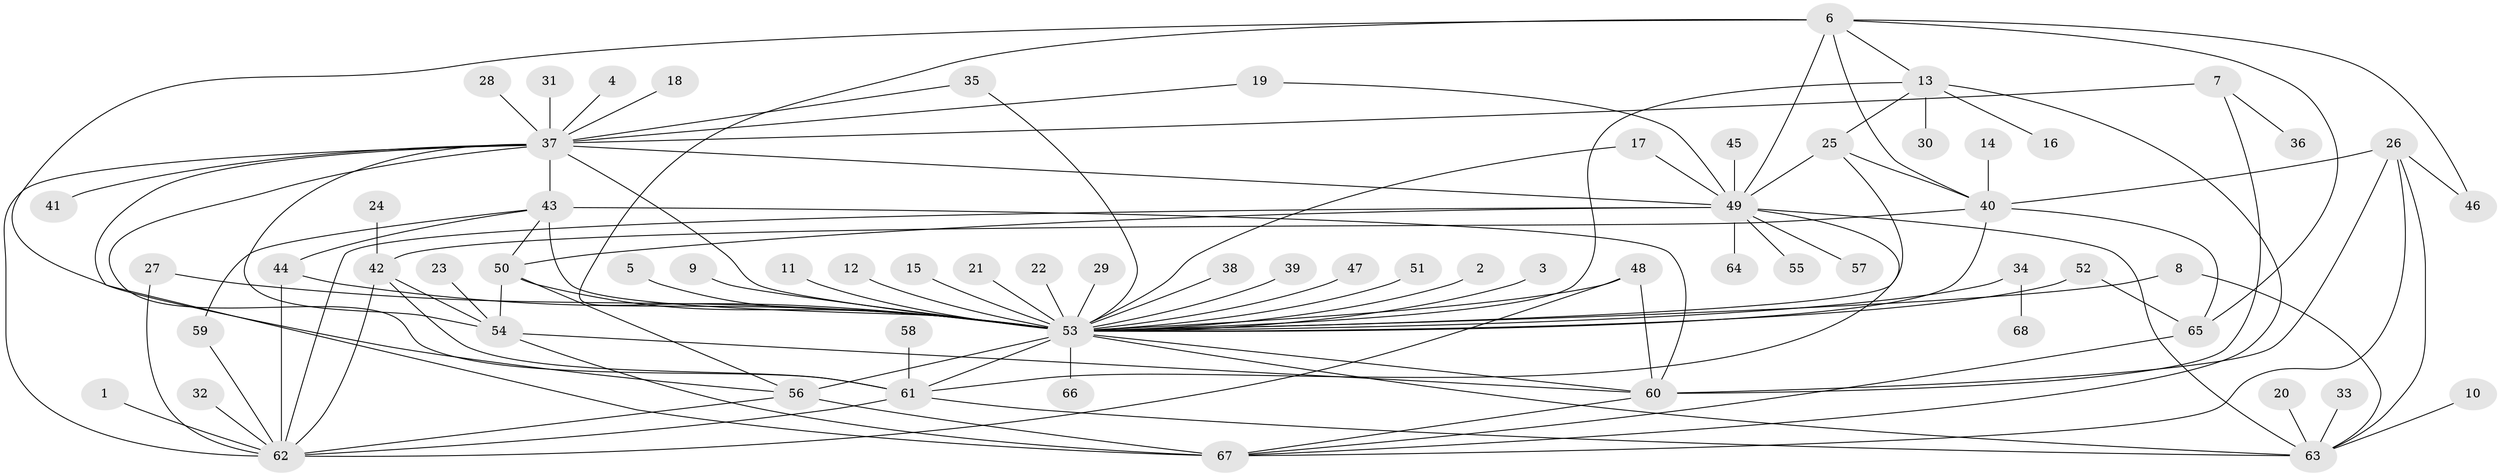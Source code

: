 // original degree distribution, {9: 0.014814814814814815, 26: 0.007407407407407408, 10: 0.014814814814814815, 1: 0.45185185185185184, 2: 0.2074074074074074, 14: 0.014814814814814815, 8: 0.007407407407407408, 24: 0.007407407407407408, 4: 0.07407407407407407, 3: 0.11851851851851852, 7: 0.022222222222222223, 13: 0.007407407407407408, 11: 0.014814814814814815, 5: 0.037037037037037035}
// Generated by graph-tools (version 1.1) at 2025/49/03/09/25 03:49:52]
// undirected, 68 vertices, 113 edges
graph export_dot {
graph [start="1"]
  node [color=gray90,style=filled];
  1;
  2;
  3;
  4;
  5;
  6;
  7;
  8;
  9;
  10;
  11;
  12;
  13;
  14;
  15;
  16;
  17;
  18;
  19;
  20;
  21;
  22;
  23;
  24;
  25;
  26;
  27;
  28;
  29;
  30;
  31;
  32;
  33;
  34;
  35;
  36;
  37;
  38;
  39;
  40;
  41;
  42;
  43;
  44;
  45;
  46;
  47;
  48;
  49;
  50;
  51;
  52;
  53;
  54;
  55;
  56;
  57;
  58;
  59;
  60;
  61;
  62;
  63;
  64;
  65;
  66;
  67;
  68;
  1 -- 62 [weight=1.0];
  2 -- 53 [weight=1.0];
  3 -- 53 [weight=1.0];
  4 -- 37 [weight=1.0];
  5 -- 53 [weight=1.0];
  6 -- 13 [weight=1.0];
  6 -- 40 [weight=1.0];
  6 -- 46 [weight=1.0];
  6 -- 49 [weight=1.0];
  6 -- 53 [weight=2.0];
  6 -- 56 [weight=1.0];
  6 -- 65 [weight=1.0];
  7 -- 36 [weight=1.0];
  7 -- 37 [weight=1.0];
  7 -- 60 [weight=1.0];
  8 -- 53 [weight=1.0];
  8 -- 63 [weight=1.0];
  9 -- 53 [weight=1.0];
  10 -- 63 [weight=1.0];
  11 -- 53 [weight=2.0];
  12 -- 53 [weight=1.0];
  13 -- 16 [weight=1.0];
  13 -- 25 [weight=1.0];
  13 -- 30 [weight=1.0];
  13 -- 53 [weight=3.0];
  13 -- 67 [weight=1.0];
  14 -- 40 [weight=1.0];
  15 -- 53 [weight=1.0];
  17 -- 49 [weight=1.0];
  17 -- 53 [weight=1.0];
  18 -- 37 [weight=1.0];
  19 -- 37 [weight=1.0];
  19 -- 49 [weight=1.0];
  20 -- 63 [weight=1.0];
  21 -- 53 [weight=1.0];
  22 -- 53 [weight=1.0];
  23 -- 54 [weight=1.0];
  24 -- 42 [weight=1.0];
  25 -- 40 [weight=1.0];
  25 -- 49 [weight=1.0];
  25 -- 53 [weight=1.0];
  26 -- 40 [weight=1.0];
  26 -- 46 [weight=1.0];
  26 -- 60 [weight=1.0];
  26 -- 63 [weight=1.0];
  26 -- 67 [weight=1.0];
  27 -- 53 [weight=1.0];
  27 -- 62 [weight=1.0];
  28 -- 37 [weight=2.0];
  29 -- 53 [weight=1.0];
  31 -- 37 [weight=1.0];
  32 -- 62 [weight=1.0];
  33 -- 63 [weight=1.0];
  34 -- 53 [weight=2.0];
  34 -- 68 [weight=1.0];
  35 -- 37 [weight=1.0];
  35 -- 53 [weight=1.0];
  37 -- 41 [weight=1.0];
  37 -- 43 [weight=2.0];
  37 -- 49 [weight=1.0];
  37 -- 53 [weight=2.0];
  37 -- 54 [weight=1.0];
  37 -- 61 [weight=1.0];
  37 -- 62 [weight=1.0];
  37 -- 67 [weight=1.0];
  38 -- 53 [weight=1.0];
  39 -- 53 [weight=1.0];
  40 -- 42 [weight=1.0];
  40 -- 53 [weight=2.0];
  40 -- 65 [weight=1.0];
  42 -- 54 [weight=1.0];
  42 -- 61 [weight=1.0];
  42 -- 62 [weight=1.0];
  43 -- 44 [weight=1.0];
  43 -- 50 [weight=1.0];
  43 -- 53 [weight=3.0];
  43 -- 59 [weight=1.0];
  43 -- 60 [weight=1.0];
  44 -- 53 [weight=3.0];
  44 -- 62 [weight=1.0];
  45 -- 49 [weight=1.0];
  47 -- 53 [weight=1.0];
  48 -- 53 [weight=1.0];
  48 -- 60 [weight=1.0];
  48 -- 62 [weight=1.0];
  49 -- 50 [weight=1.0];
  49 -- 55 [weight=1.0];
  49 -- 57 [weight=1.0];
  49 -- 61 [weight=1.0];
  49 -- 62 [weight=1.0];
  49 -- 63 [weight=1.0];
  49 -- 64 [weight=1.0];
  50 -- 53 [weight=3.0];
  50 -- 54 [weight=1.0];
  50 -- 56 [weight=1.0];
  51 -- 53 [weight=2.0];
  52 -- 53 [weight=2.0];
  52 -- 65 [weight=1.0];
  53 -- 56 [weight=1.0];
  53 -- 60 [weight=1.0];
  53 -- 61 [weight=1.0];
  53 -- 63 [weight=1.0];
  53 -- 66 [weight=1.0];
  54 -- 60 [weight=1.0];
  54 -- 67 [weight=1.0];
  56 -- 62 [weight=1.0];
  56 -- 67 [weight=2.0];
  58 -- 61 [weight=1.0];
  59 -- 62 [weight=1.0];
  60 -- 67 [weight=1.0];
  61 -- 62 [weight=1.0];
  61 -- 63 [weight=1.0];
  65 -- 67 [weight=1.0];
}

